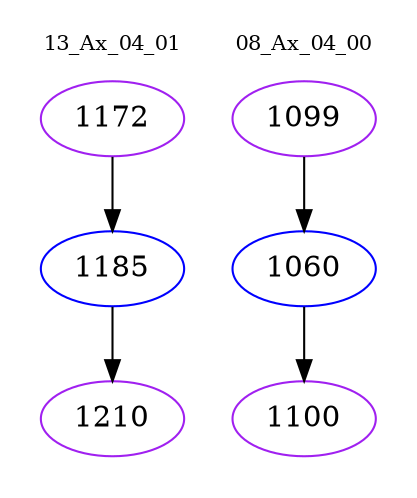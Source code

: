 digraph{
subgraph cluster_0 {
color = white
label = "13_Ax_04_01";
fontsize=10;
T0_1172 [label="1172", color="purple"]
T0_1172 -> T0_1185 [color="black"]
T0_1185 [label="1185", color="blue"]
T0_1185 -> T0_1210 [color="black"]
T0_1210 [label="1210", color="purple"]
}
subgraph cluster_1 {
color = white
label = "08_Ax_04_00";
fontsize=10;
T1_1099 [label="1099", color="purple"]
T1_1099 -> T1_1060 [color="black"]
T1_1060 [label="1060", color="blue"]
T1_1060 -> T1_1100 [color="black"]
T1_1100 [label="1100", color="purple"]
}
}
